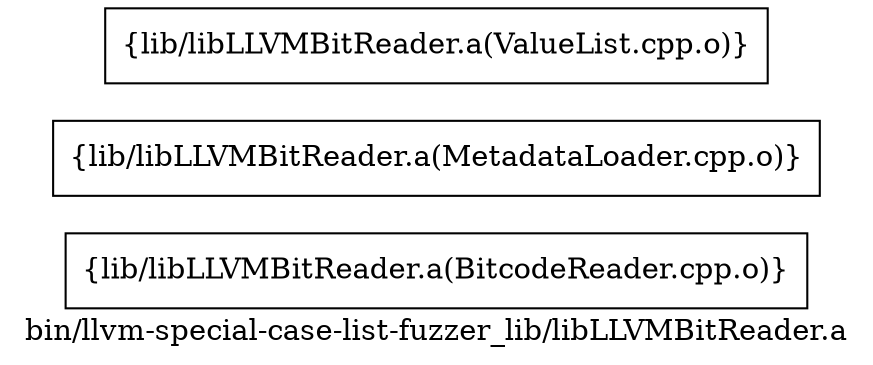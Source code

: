 digraph "bin/llvm-special-case-list-fuzzer_lib/libLLVMBitReader.a" {
	label="bin/llvm-special-case-list-fuzzer_lib/libLLVMBitReader.a";
	rankdir=LR;

	Node0x5609a63ecce8 [shape=record,shape=box,group=0,label="{lib/libLLVMBitReader.a(BitcodeReader.cpp.o)}"];
	Node0x5609a63e86e8 [shape=record,shape=box,group=0,label="{lib/libLLVMBitReader.a(MetadataLoader.cpp.o)}"];
	Node0x5609a63ecc48 [shape=record,shape=box,group=0,label="{lib/libLLVMBitReader.a(ValueList.cpp.o)}"];
}
